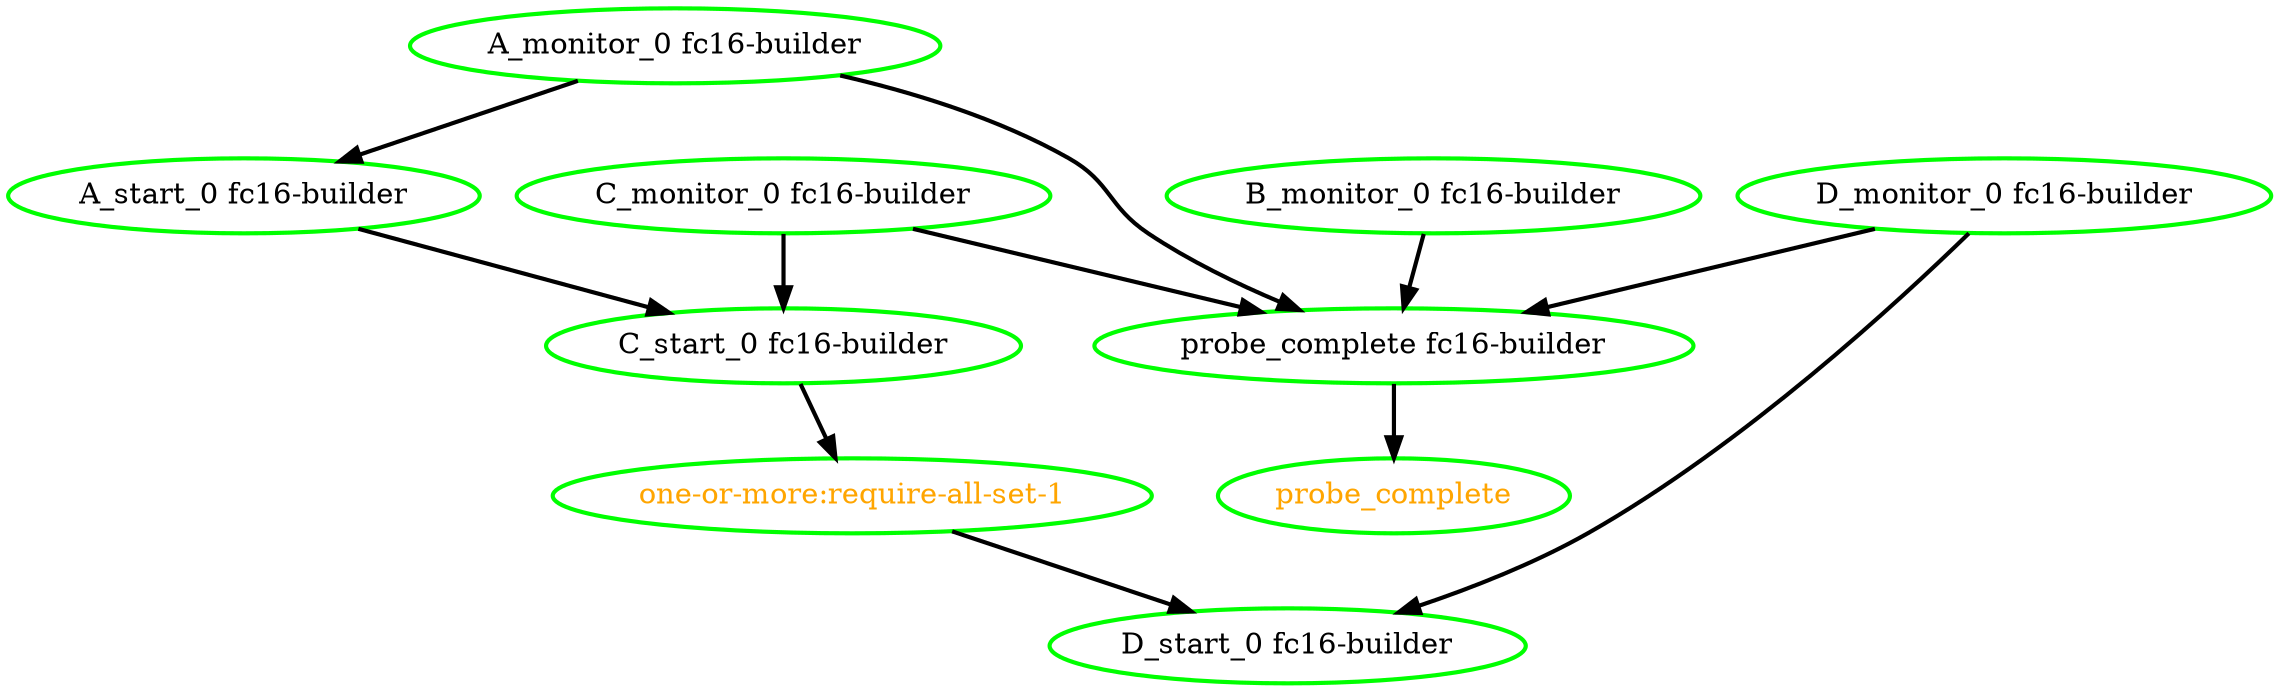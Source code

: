 digraph "g" {
"A_monitor_0 fc16-builder" -> "A_start_0 fc16-builder" [ style = bold]
"A_monitor_0 fc16-builder" -> "probe_complete fc16-builder" [ style = bold]
"A_monitor_0 fc16-builder" [ style=bold color="green" fontcolor="black"]
"A_start_0 fc16-builder" -> "C_start_0 fc16-builder" [ style = bold]
"A_start_0 fc16-builder" [ style=bold color="green" fontcolor="black"]
"B_monitor_0 fc16-builder" -> "probe_complete fc16-builder" [ style = bold]
"B_monitor_0 fc16-builder" [ style=bold color="green" fontcolor="black"]
"C_monitor_0 fc16-builder" -> "C_start_0 fc16-builder" [ style = bold]
"C_monitor_0 fc16-builder" -> "probe_complete fc16-builder" [ style = bold]
"C_monitor_0 fc16-builder" [ style=bold color="green" fontcolor="black"]
"C_start_0 fc16-builder" -> "one-or-more:require-all-set-1" [ style = bold]
"C_start_0 fc16-builder" [ style=bold color="green" fontcolor="black"]
"D_monitor_0 fc16-builder" -> "D_start_0 fc16-builder" [ style = bold]
"D_monitor_0 fc16-builder" -> "probe_complete fc16-builder" [ style = bold]
"D_monitor_0 fc16-builder" [ style=bold color="green" fontcolor="black"]
"D_start_0 fc16-builder" [ style=bold color="green" fontcolor="black"]
"one-or-more:require-all-set-1" -> "D_start_0 fc16-builder" [ style = bold]
"one-or-more:require-all-set-1" [ style=bold color="green" fontcolor="orange"]
"probe_complete fc16-builder" -> "probe_complete" [ style = bold]
"probe_complete fc16-builder" [ style=bold color="green" fontcolor="black"]
"probe_complete" [ style=bold color="green" fontcolor="orange"]
}

